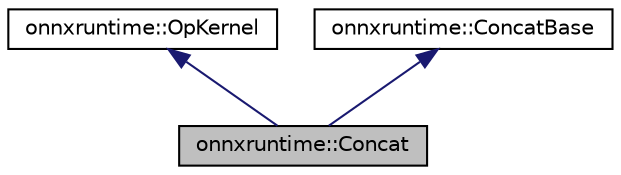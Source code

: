 digraph "onnxruntime::Concat"
{
  edge [fontname="Helvetica",fontsize="10",labelfontname="Helvetica",labelfontsize="10"];
  node [fontname="Helvetica",fontsize="10",shape=record];
  Node3 [label="onnxruntime::Concat",height=0.2,width=0.4,color="black", fillcolor="grey75", style="filled", fontcolor="black"];
  Node4 -> Node3 [dir="back",color="midnightblue",fontsize="10",style="solid",fontname="Helvetica"];
  Node4 [label="onnxruntime::OpKernel",height=0.2,width=0.4,color="black", fillcolor="white", style="filled",URL="$classonnxruntime_1_1OpKernel.html"];
  Node5 -> Node3 [dir="back",color="midnightblue",fontsize="10",style="solid",fontname="Helvetica"];
  Node5 [label="onnxruntime::ConcatBase",height=0.2,width=0.4,color="black", fillcolor="white", style="filled",URL="$classonnxruntime_1_1ConcatBase.html"];
}
